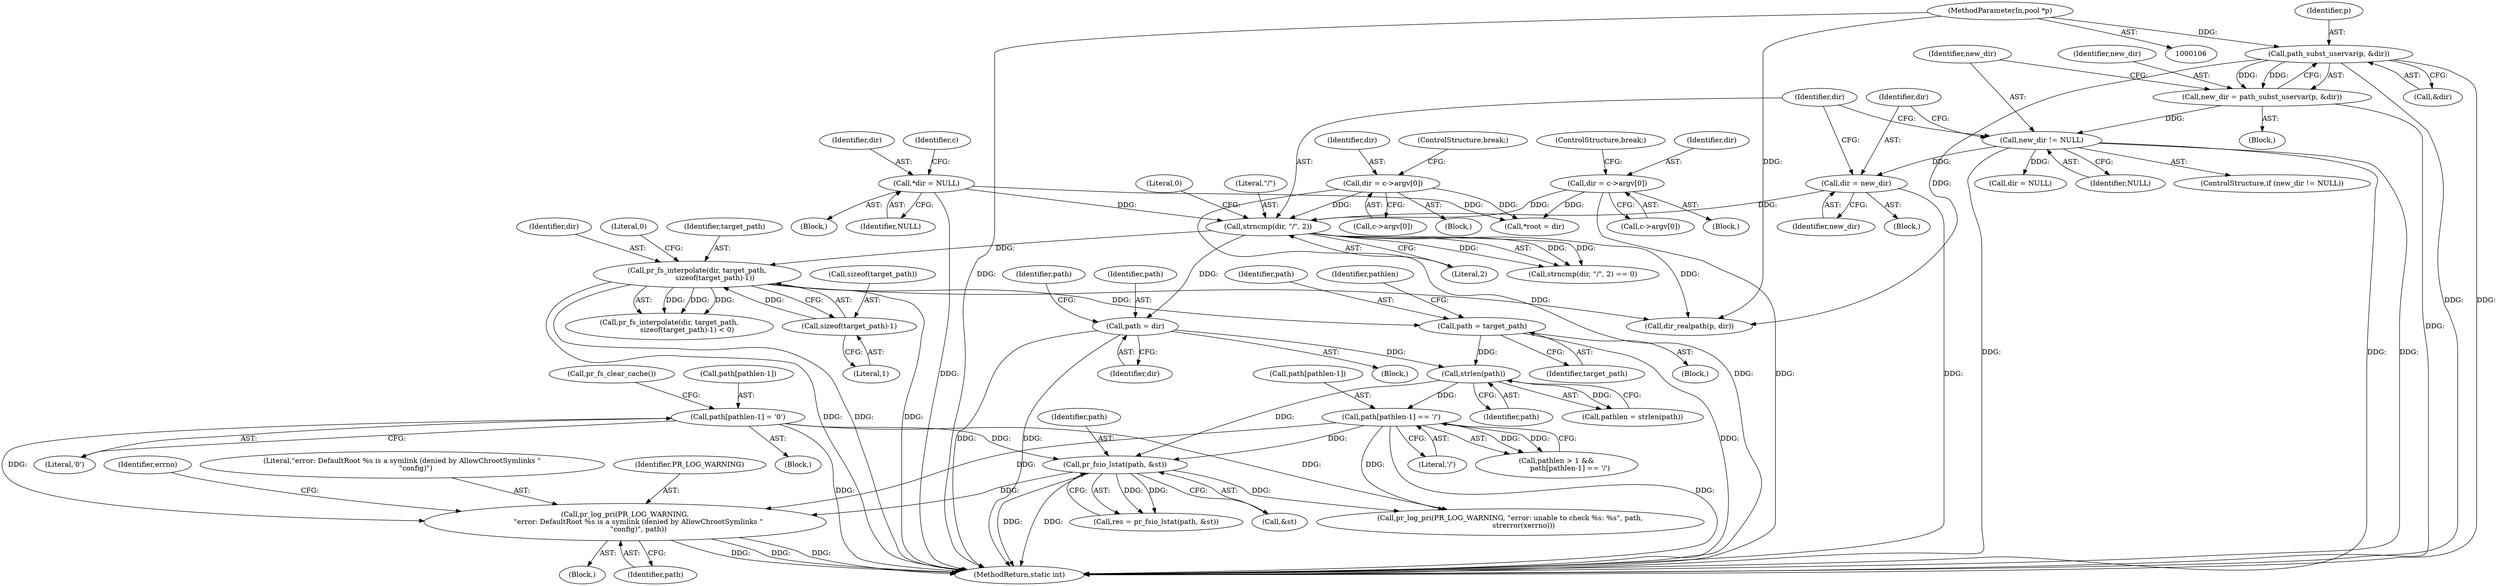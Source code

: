 digraph "0_proftpd_ecff21e0d0e84f35c299ef91d7fda088e516d4ed@pointer" {
"1000313" [label="(Call,pr_log_pri(PR_LOG_WARNING,\n            \"error: DefaultRoot %s is a symlink (denied by AllowChrootSymlinks \"\n            \"config)\", path))"];
"1000283" [label="(Call,pr_fsio_lstat(path, &st))"];
"1000258" [label="(Call,strlen(path))"];
"1000224" [label="(Call,path = dir)"];
"1000199" [label="(Call,strncmp(dir, \"/\", 2))"];
"1000116" [label="(Call,*dir = NULL)"];
"1000140" [label="(Call,dir = c->argv[0])"];
"1000194" [label="(Call,dir = new_dir)"];
"1000190" [label="(Call,new_dir != NULL)"];
"1000183" [label="(Call,new_dir = path_subst_uservar(p, &dir))"];
"1000185" [label="(Call,path_subst_uservar(p, &dir))"];
"1000107" [label="(MethodParameterIn,pool *p)"];
"1000161" [label="(Call,dir = c->argv[0])"];
"1000253" [label="(Call,path = target_path)"];
"1000241" [label="(Call,pr_fs_interpolate(dir, target_path,\n                sizeof(target_path)-1))"];
"1000244" [label="(Call,sizeof(target_path)-1)"];
"1000273" [label="(Call,path[pathlen-1] = '\0')"];
"1000265" [label="(Call,path[pathlen-1] == '/')"];
"1000285" [label="(Call,&st)"];
"1000116" [label="(Call,*dir = NULL)"];
"1000284" [label="(Identifier,path)"];
"1000224" [label="(Call,path = dir)"];
"1000200" [label="(Identifier,dir)"];
"1000273" [label="(Call,path[pathlen-1] = '\0')"];
"1000230" [label="(Identifier,path)"];
"1000201" [label="(Literal,\"/\")"];
"1000181" [label="(Block,)"];
"1000185" [label="(Call,path_subst_uservar(p, &dir))"];
"1000242" [label="(Identifier,dir)"];
"1000279" [label="(Literal,'\0')"];
"1000371" [label="(MethodReturn,static int)"];
"1000184" [label="(Identifier,new_dir)"];
"1000163" [label="(Call,c->argv[0])"];
"1000118" [label="(Identifier,NULL)"];
"1000107" [label="(MethodParameterIn,pool *p)"];
"1000281" [label="(Call,res = pr_fsio_lstat(path, &st))"];
"1000225" [label="(Identifier,path)"];
"1000256" [label="(Call,pathlen = strlen(path))"];
"1000141" [label="(Identifier,dir)"];
"1000191" [label="(Identifier,new_dir)"];
"1000244" [label="(Call,sizeof(target_path)-1)"];
"1000261" [label="(Call,pathlen > 1 &&\n            path[pathlen-1] == '/')"];
"1000160" [label="(Block,)"];
"1000142" [label="(Call,c->argv[0])"];
"1000183" [label="(Call,new_dir = path_subst_uservar(p, &dir))"];
"1000318" [label="(Identifier,errno)"];
"1000186" [label="(Identifier,p)"];
"1000265" [label="(Call,path[pathlen-1] == '/')"];
"1000110" [label="(Block,)"];
"1000190" [label="(Call,new_dir != NULL)"];
"1000255" [label="(Identifier,target_path)"];
"1000187" [label="(Call,&dir)"];
"1000283" [label="(Call,pr_fsio_lstat(path, &st))"];
"1000274" [label="(Call,path[pathlen-1])"];
"1000258" [label="(Call,strlen(path))"];
"1000140" [label="(Call,dir = c->argv[0])"];
"1000315" [label="(Literal,\"error: DefaultRoot %s is a symlink (denied by AllowChrootSymlinks \"\n            \"config)\")"];
"1000295" [label="(Call,pr_log_pri(PR_LOG_WARNING, \"error: unable to check %s: %s\", path,\n            strerror(xerrno)))"];
"1000199" [label="(Call,strncmp(dir, \"/\", 2))"];
"1000219" [label="(Block,)"];
"1000202" [label="(Literal,2)"];
"1000205" [label="(Call,dir = NULL)"];
"1000280" [label="(Call,pr_fs_clear_cache())"];
"1000271" [label="(Literal,'/')"];
"1000248" [label="(Literal,0)"];
"1000162" [label="(Identifier,dir)"];
"1000253" [label="(Call,path = target_path)"];
"1000226" [label="(Identifier,dir)"];
"1000203" [label="(Literal,0)"];
"1000117" [label="(Identifier,dir)"];
"1000147" [label="(ControlStructure,break;)"];
"1000243" [label="(Identifier,target_path)"];
"1000193" [label="(Block,)"];
"1000254" [label="(Identifier,path)"];
"1000241" [label="(Call,pr_fs_interpolate(dir, target_path,\n                sizeof(target_path)-1))"];
"1000272" [label="(Block,)"];
"1000365" [label="(Call,*root = dir)"];
"1000266" [label="(Call,path[pathlen-1])"];
"1000238" [label="(Block,)"];
"1000240" [label="(Call,pr_fs_interpolate(dir, target_path,\n                sizeof(target_path)-1) < 0)"];
"1000196" [label="(Identifier,new_dir)"];
"1000247" [label="(Literal,1)"];
"1000192" [label="(Identifier,NULL)"];
"1000245" [label="(Call,sizeof(target_path))"];
"1000314" [label="(Identifier,PR_LOG_WARNING)"];
"1000312" [label="(Block,)"];
"1000168" [label="(ControlStructure,break;)"];
"1000313" [label="(Call,pr_log_pri(PR_LOG_WARNING,\n            \"error: DefaultRoot %s is a symlink (denied by AllowChrootSymlinks \"\n            \"config)\", path))"];
"1000316" [label="(Identifier,path)"];
"1000326" [label="(Call,dir_realpath(p, dir))"];
"1000139" [label="(Block,)"];
"1000121" [label="(Identifier,c)"];
"1000195" [label="(Identifier,dir)"];
"1000189" [label="(ControlStructure,if (new_dir != NULL))"];
"1000259" [label="(Identifier,path)"];
"1000198" [label="(Call,strncmp(dir, \"/\", 2) == 0)"];
"1000194" [label="(Call,dir = new_dir)"];
"1000257" [label="(Identifier,pathlen)"];
"1000161" [label="(Call,dir = c->argv[0])"];
"1000313" -> "1000312"  [label="AST: "];
"1000313" -> "1000316"  [label="CFG: "];
"1000314" -> "1000313"  [label="AST: "];
"1000315" -> "1000313"  [label="AST: "];
"1000316" -> "1000313"  [label="AST: "];
"1000318" -> "1000313"  [label="CFG: "];
"1000313" -> "1000371"  [label="DDG: "];
"1000313" -> "1000371"  [label="DDG: "];
"1000313" -> "1000371"  [label="DDG: "];
"1000283" -> "1000313"  [label="DDG: "];
"1000273" -> "1000313"  [label="DDG: "];
"1000265" -> "1000313"  [label="DDG: "];
"1000283" -> "1000281"  [label="AST: "];
"1000283" -> "1000285"  [label="CFG: "];
"1000284" -> "1000283"  [label="AST: "];
"1000285" -> "1000283"  [label="AST: "];
"1000281" -> "1000283"  [label="CFG: "];
"1000283" -> "1000371"  [label="DDG: "];
"1000283" -> "1000371"  [label="DDG: "];
"1000283" -> "1000281"  [label="DDG: "];
"1000283" -> "1000281"  [label="DDG: "];
"1000258" -> "1000283"  [label="DDG: "];
"1000273" -> "1000283"  [label="DDG: "];
"1000265" -> "1000283"  [label="DDG: "];
"1000283" -> "1000295"  [label="DDG: "];
"1000258" -> "1000256"  [label="AST: "];
"1000258" -> "1000259"  [label="CFG: "];
"1000259" -> "1000258"  [label="AST: "];
"1000256" -> "1000258"  [label="CFG: "];
"1000258" -> "1000256"  [label="DDG: "];
"1000224" -> "1000258"  [label="DDG: "];
"1000253" -> "1000258"  [label="DDG: "];
"1000258" -> "1000265"  [label="DDG: "];
"1000224" -> "1000219"  [label="AST: "];
"1000224" -> "1000226"  [label="CFG: "];
"1000225" -> "1000224"  [label="AST: "];
"1000226" -> "1000224"  [label="AST: "];
"1000230" -> "1000224"  [label="CFG: "];
"1000224" -> "1000371"  [label="DDG: "];
"1000224" -> "1000371"  [label="DDG: "];
"1000199" -> "1000224"  [label="DDG: "];
"1000199" -> "1000198"  [label="AST: "];
"1000199" -> "1000202"  [label="CFG: "];
"1000200" -> "1000199"  [label="AST: "];
"1000201" -> "1000199"  [label="AST: "];
"1000202" -> "1000199"  [label="AST: "];
"1000203" -> "1000199"  [label="CFG: "];
"1000199" -> "1000198"  [label="DDG: "];
"1000199" -> "1000198"  [label="DDG: "];
"1000199" -> "1000198"  [label="DDG: "];
"1000116" -> "1000199"  [label="DDG: "];
"1000140" -> "1000199"  [label="DDG: "];
"1000194" -> "1000199"  [label="DDG: "];
"1000161" -> "1000199"  [label="DDG: "];
"1000199" -> "1000241"  [label="DDG: "];
"1000199" -> "1000326"  [label="DDG: "];
"1000116" -> "1000110"  [label="AST: "];
"1000116" -> "1000118"  [label="CFG: "];
"1000117" -> "1000116"  [label="AST: "];
"1000118" -> "1000116"  [label="AST: "];
"1000121" -> "1000116"  [label="CFG: "];
"1000116" -> "1000371"  [label="DDG: "];
"1000116" -> "1000365"  [label="DDG: "];
"1000140" -> "1000139"  [label="AST: "];
"1000140" -> "1000142"  [label="CFG: "];
"1000141" -> "1000140"  [label="AST: "];
"1000142" -> "1000140"  [label="AST: "];
"1000147" -> "1000140"  [label="CFG: "];
"1000140" -> "1000371"  [label="DDG: "];
"1000140" -> "1000365"  [label="DDG: "];
"1000194" -> "1000193"  [label="AST: "];
"1000194" -> "1000196"  [label="CFG: "];
"1000195" -> "1000194"  [label="AST: "];
"1000196" -> "1000194"  [label="AST: "];
"1000200" -> "1000194"  [label="CFG: "];
"1000194" -> "1000371"  [label="DDG: "];
"1000190" -> "1000194"  [label="DDG: "];
"1000190" -> "1000189"  [label="AST: "];
"1000190" -> "1000192"  [label="CFG: "];
"1000191" -> "1000190"  [label="AST: "];
"1000192" -> "1000190"  [label="AST: "];
"1000195" -> "1000190"  [label="CFG: "];
"1000200" -> "1000190"  [label="CFG: "];
"1000190" -> "1000371"  [label="DDG: "];
"1000190" -> "1000371"  [label="DDG: "];
"1000190" -> "1000371"  [label="DDG: "];
"1000183" -> "1000190"  [label="DDG: "];
"1000190" -> "1000205"  [label="DDG: "];
"1000183" -> "1000181"  [label="AST: "];
"1000183" -> "1000185"  [label="CFG: "];
"1000184" -> "1000183"  [label="AST: "];
"1000185" -> "1000183"  [label="AST: "];
"1000191" -> "1000183"  [label="CFG: "];
"1000183" -> "1000371"  [label="DDG: "];
"1000185" -> "1000183"  [label="DDG: "];
"1000185" -> "1000183"  [label="DDG: "];
"1000185" -> "1000187"  [label="CFG: "];
"1000186" -> "1000185"  [label="AST: "];
"1000187" -> "1000185"  [label="AST: "];
"1000185" -> "1000371"  [label="DDG: "];
"1000185" -> "1000371"  [label="DDG: "];
"1000107" -> "1000185"  [label="DDG: "];
"1000185" -> "1000326"  [label="DDG: "];
"1000107" -> "1000106"  [label="AST: "];
"1000107" -> "1000371"  [label="DDG: "];
"1000107" -> "1000326"  [label="DDG: "];
"1000161" -> "1000160"  [label="AST: "];
"1000161" -> "1000163"  [label="CFG: "];
"1000162" -> "1000161"  [label="AST: "];
"1000163" -> "1000161"  [label="AST: "];
"1000168" -> "1000161"  [label="CFG: "];
"1000161" -> "1000371"  [label="DDG: "];
"1000161" -> "1000365"  [label="DDG: "];
"1000253" -> "1000238"  [label="AST: "];
"1000253" -> "1000255"  [label="CFG: "];
"1000254" -> "1000253"  [label="AST: "];
"1000255" -> "1000253"  [label="AST: "];
"1000257" -> "1000253"  [label="CFG: "];
"1000253" -> "1000371"  [label="DDG: "];
"1000241" -> "1000253"  [label="DDG: "];
"1000241" -> "1000240"  [label="AST: "];
"1000241" -> "1000244"  [label="CFG: "];
"1000242" -> "1000241"  [label="AST: "];
"1000243" -> "1000241"  [label="AST: "];
"1000244" -> "1000241"  [label="AST: "];
"1000248" -> "1000241"  [label="CFG: "];
"1000241" -> "1000371"  [label="DDG: "];
"1000241" -> "1000371"  [label="DDG: "];
"1000241" -> "1000371"  [label="DDG: "];
"1000241" -> "1000240"  [label="DDG: "];
"1000241" -> "1000240"  [label="DDG: "];
"1000241" -> "1000240"  [label="DDG: "];
"1000244" -> "1000241"  [label="DDG: "];
"1000241" -> "1000326"  [label="DDG: "];
"1000244" -> "1000247"  [label="CFG: "];
"1000245" -> "1000244"  [label="AST: "];
"1000247" -> "1000244"  [label="AST: "];
"1000273" -> "1000272"  [label="AST: "];
"1000273" -> "1000279"  [label="CFG: "];
"1000274" -> "1000273"  [label="AST: "];
"1000279" -> "1000273"  [label="AST: "];
"1000280" -> "1000273"  [label="CFG: "];
"1000273" -> "1000371"  [label="DDG: "];
"1000273" -> "1000295"  [label="DDG: "];
"1000265" -> "1000261"  [label="AST: "];
"1000265" -> "1000271"  [label="CFG: "];
"1000266" -> "1000265"  [label="AST: "];
"1000271" -> "1000265"  [label="AST: "];
"1000261" -> "1000265"  [label="CFG: "];
"1000265" -> "1000371"  [label="DDG: "];
"1000265" -> "1000261"  [label="DDG: "];
"1000265" -> "1000261"  [label="DDG: "];
"1000265" -> "1000295"  [label="DDG: "];
}

